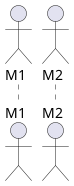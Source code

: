 @startuml 角色
actor M1
actor M2
@enduml


@startuml 基础示例
海绵 --> (排队打饭) : 开饭啦
展昭 ---> (排队打饭) : 这位离得比较远
@enduml


@startuml 继承
:Main Admin: as Admin
(Use the application) as (Use)

User <|-- Admin
(Start) <|-- (Use)
@enduml


@startuml 注释
:Main Admin: as Admin
(Use the application) as (Use)

User -> (Start)
User --> (Use)
Admin ---> (Use)

note right of Admin : This is an example.
note right of (Use)
  A note can also
  be on several lines
end note
note "This note is connected\nto several objects." as N2
(Start) .. N2
N2 .. (Use)
@enduml



@startuml 一个完整的例子
left to right direction
skinparam packageStyle rectangle
actor customer
actor clerk
rectangle checkout {
  customer -- (checkout)
  (checkout) .> (payment) : include
  (help) .> (checkout) : extends
  (checkout) -- clerk
}
@enduml